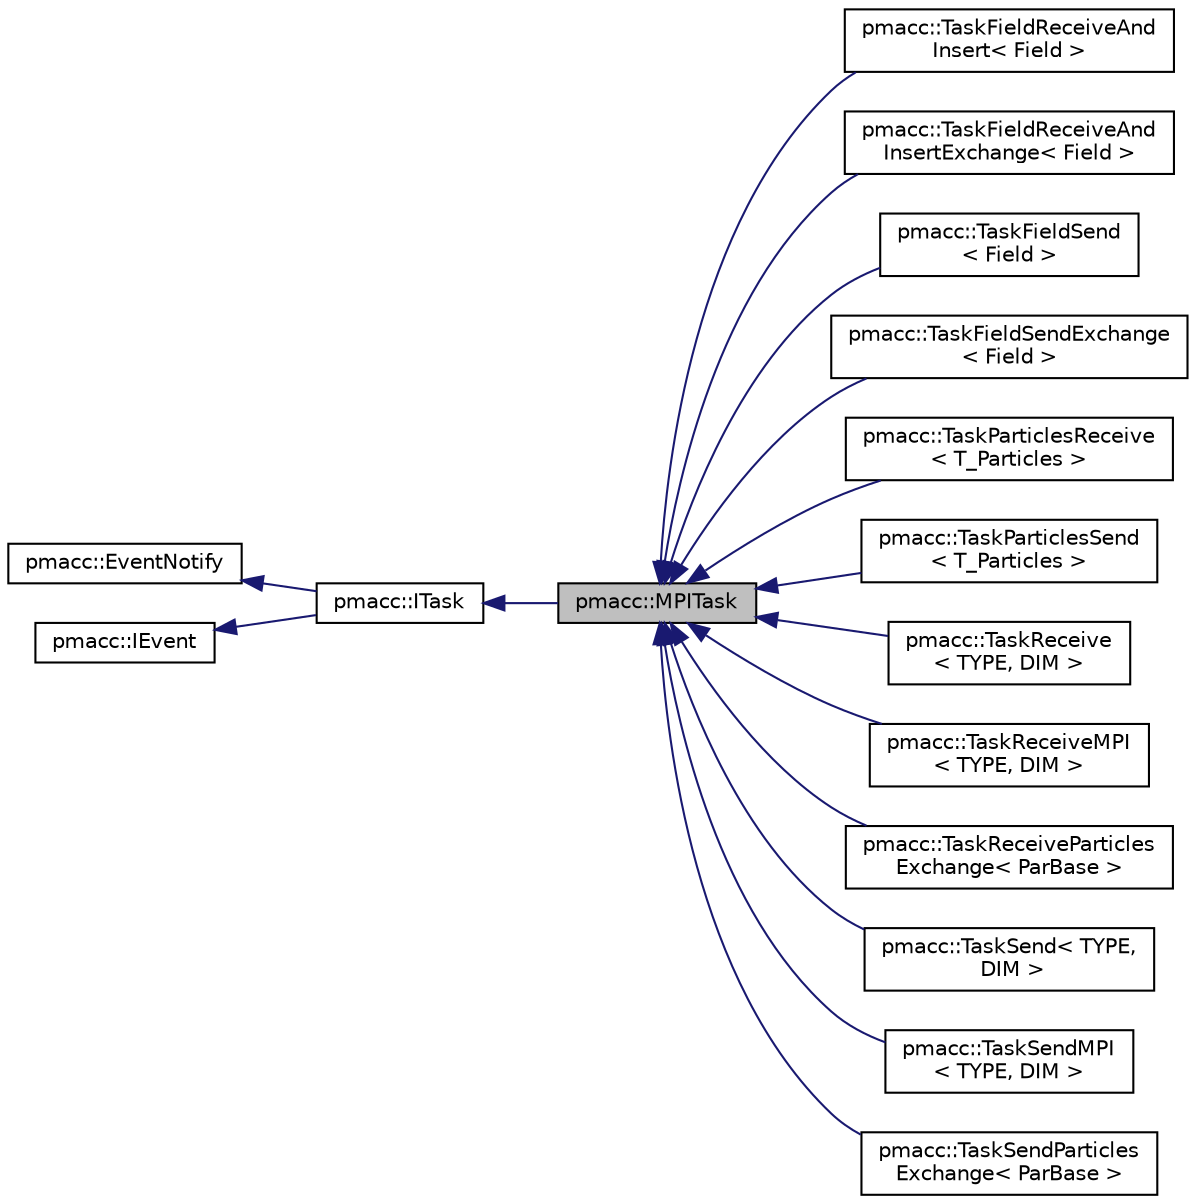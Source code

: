 digraph "pmacc::MPITask"
{
 // LATEX_PDF_SIZE
  edge [fontname="Helvetica",fontsize="10",labelfontname="Helvetica",labelfontsize="10"];
  node [fontname="Helvetica",fontsize="10",shape=record];
  rankdir="LR";
  Node1 [label="pmacc::MPITask",height=0.2,width=0.4,color="black", fillcolor="grey75", style="filled", fontcolor="black",tooltip="Abstract base class for all tasks which depend on MPI communication."];
  Node2 -> Node1 [dir="back",color="midnightblue",fontsize="10",style="solid",fontname="Helvetica"];
  Node2 [label="pmacc::ITask",height=0.2,width=0.4,color="black", fillcolor="white", style="filled",URL="$classpmacc_1_1_i_task.html",tooltip="Abstract base class for all tasks."];
  Node3 -> Node2 [dir="back",color="midnightblue",fontsize="10",style="solid",fontname="Helvetica"];
  Node3 [label="pmacc::EventNotify",height=0.2,width=0.4,color="black", fillcolor="white", style="filled",URL="$classpmacc_1_1_event_notify.html",tooltip="Implements an observable."];
  Node4 -> Node2 [dir="back",color="midnightblue",fontsize="10",style="solid",fontname="Helvetica"];
  Node4 [label="pmacc::IEvent",height=0.2,width=0.4,color="black", fillcolor="white", style="filled",URL="$classpmacc_1_1_i_event.html",tooltip="Interface for an observer."];
  Node1 -> Node5 [dir="back",color="midnightblue",fontsize="10",style="solid",fontname="Helvetica"];
  Node5 [label="pmacc::TaskFieldReceiveAnd\lInsert\< Field \>",height=0.2,width=0.4,color="black", fillcolor="white", style="filled",URL="$classpmacc_1_1_task_field_receive_and_insert.html",tooltip=" "];
  Node1 -> Node6 [dir="back",color="midnightblue",fontsize="10",style="solid",fontname="Helvetica"];
  Node6 [label="pmacc::TaskFieldReceiveAnd\lInsertExchange\< Field \>",height=0.2,width=0.4,color="black", fillcolor="white", style="filled",URL="$classpmacc_1_1_task_field_receive_and_insert_exchange.html",tooltip=" "];
  Node1 -> Node7 [dir="back",color="midnightblue",fontsize="10",style="solid",fontname="Helvetica"];
  Node7 [label="pmacc::TaskFieldSend\l\< Field \>",height=0.2,width=0.4,color="black", fillcolor="white", style="filled",URL="$classpmacc_1_1_task_field_send.html",tooltip=" "];
  Node1 -> Node8 [dir="back",color="midnightblue",fontsize="10",style="solid",fontname="Helvetica"];
  Node8 [label="pmacc::TaskFieldSendExchange\l\< Field \>",height=0.2,width=0.4,color="black", fillcolor="white", style="filled",URL="$classpmacc_1_1_task_field_send_exchange.html",tooltip=" "];
  Node1 -> Node9 [dir="back",color="midnightblue",fontsize="10",style="solid",fontname="Helvetica"];
  Node9 [label="pmacc::TaskParticlesReceive\l\< T_Particles \>",height=0.2,width=0.4,color="black", fillcolor="white", style="filled",URL="$classpmacc_1_1_task_particles_receive.html",tooltip=" "];
  Node1 -> Node10 [dir="back",color="midnightblue",fontsize="10",style="solid",fontname="Helvetica"];
  Node10 [label="pmacc::TaskParticlesSend\l\< T_Particles \>",height=0.2,width=0.4,color="black", fillcolor="white", style="filled",URL="$classpmacc_1_1_task_particles_send.html",tooltip=" "];
  Node1 -> Node11 [dir="back",color="midnightblue",fontsize="10",style="solid",fontname="Helvetica"];
  Node11 [label="pmacc::TaskReceive\l\< TYPE, DIM \>",height=0.2,width=0.4,color="black", fillcolor="white", style="filled",URL="$classpmacc_1_1_task_receive.html",tooltip=" "];
  Node1 -> Node12 [dir="back",color="midnightblue",fontsize="10",style="solid",fontname="Helvetica"];
  Node12 [label="pmacc::TaskReceiveMPI\l\< TYPE, DIM \>",height=0.2,width=0.4,color="black", fillcolor="white", style="filled",URL="$classpmacc_1_1_task_receive_m_p_i.html",tooltip=" "];
  Node1 -> Node13 [dir="back",color="midnightblue",fontsize="10",style="solid",fontname="Helvetica"];
  Node13 [label="pmacc::TaskReceiveParticles\lExchange\< ParBase \>",height=0.2,width=0.4,color="black", fillcolor="white", style="filled",URL="$classpmacc_1_1_task_receive_particles_exchange.html",tooltip=" "];
  Node1 -> Node14 [dir="back",color="midnightblue",fontsize="10",style="solid",fontname="Helvetica"];
  Node14 [label="pmacc::TaskSend\< TYPE,\l DIM \>",height=0.2,width=0.4,color="black", fillcolor="white", style="filled",URL="$classpmacc_1_1_task_send.html",tooltip=" "];
  Node1 -> Node15 [dir="back",color="midnightblue",fontsize="10",style="solid",fontname="Helvetica"];
  Node15 [label="pmacc::TaskSendMPI\l\< TYPE, DIM \>",height=0.2,width=0.4,color="black", fillcolor="white", style="filled",URL="$classpmacc_1_1_task_send_m_p_i.html",tooltip=" "];
  Node1 -> Node16 [dir="back",color="midnightblue",fontsize="10",style="solid",fontname="Helvetica"];
  Node16 [label="pmacc::TaskSendParticles\lExchange\< ParBase \>",height=0.2,width=0.4,color="black", fillcolor="white", style="filled",URL="$classpmacc_1_1_task_send_particles_exchange.html",tooltip=" "];
}
